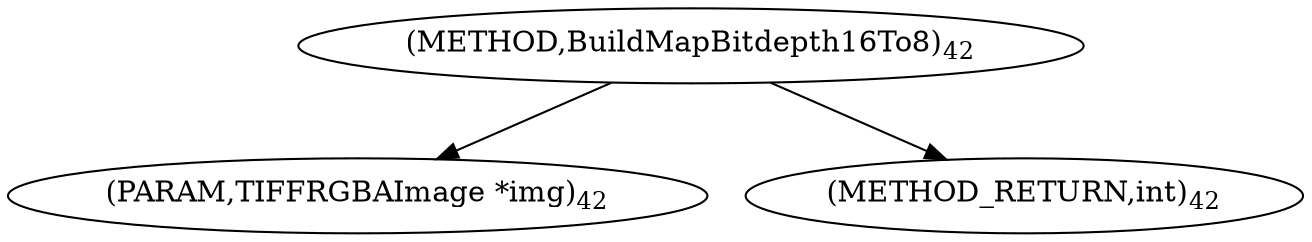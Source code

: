 digraph "BuildMapBitdepth16To8" {  
"45576" [label = <(METHOD,BuildMapBitdepth16To8)<SUB>42</SUB>> ]
"45577" [label = <(PARAM,TIFFRGBAImage *img)<SUB>42</SUB>> ]
"45578" [label = <(METHOD_RETURN,int)<SUB>42</SUB>> ]
  "45576" -> "45577" 
  "45576" -> "45578" 
}
